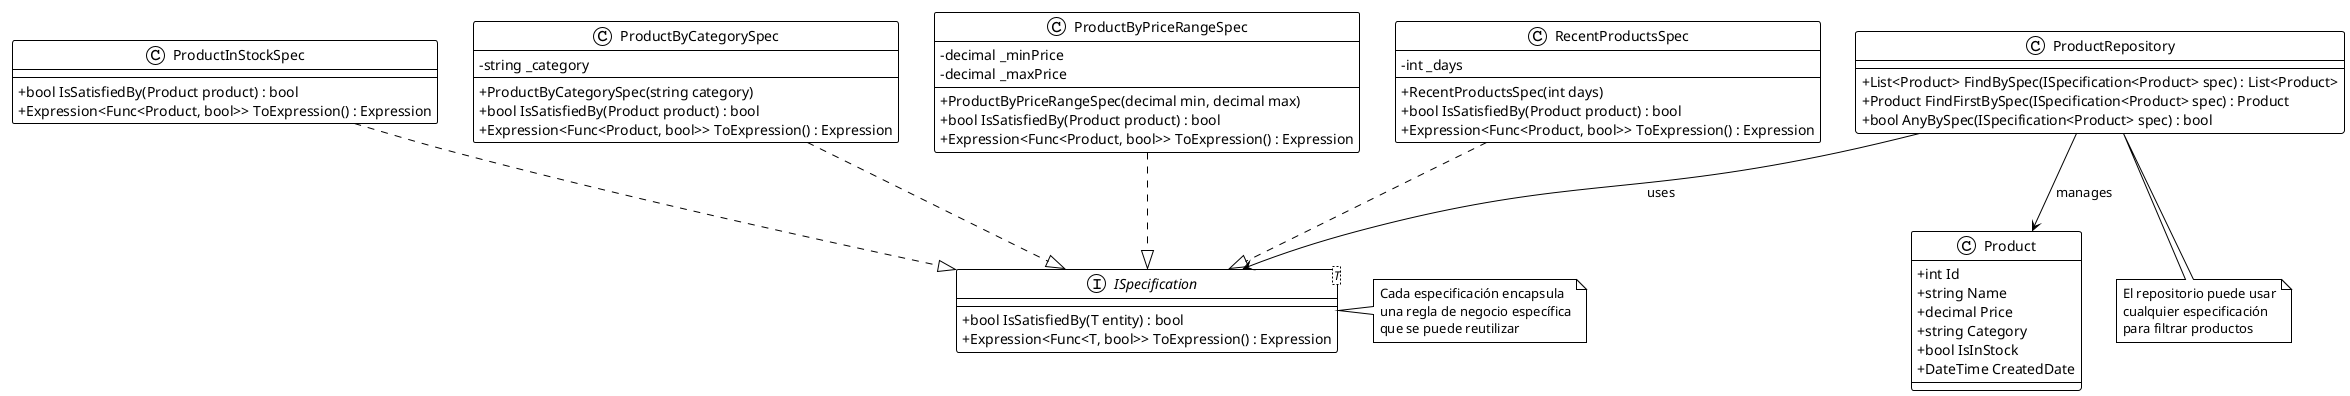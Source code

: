 @startuml Specification Pattern - Ejemplo Básico

!theme plain
skinparam classAttributeIconSize 0

' Entidad sobre la que aplicamos especificaciones
class Product {
    +int Id
    +string Name
    +decimal Price
    +string Category
    +bool IsInStock
    +DateTime CreatedDate
}

' Interfaz base de especificación
interface ISpecification<T> {
    +bool IsSatisfiedBy(T entity) : bool
    +Expression<Func<T, bool>> ToExpression() : Expression
}

' Especificaciones concretas
class ProductInStockSpec {
    +bool IsSatisfiedBy(Product product) : bool
    +Expression<Func<Product, bool>> ToExpression() : Expression
}

class ProductByCategorySpec {
    -string _category
    +ProductByCategorySpec(string category)
    +bool IsSatisfiedBy(Product product) : bool
    +Expression<Func<Product, bool>> ToExpression() : Expression
}

class ProductByPriceRangeSpec {
    -decimal _minPrice
    -decimal _maxPrice
    +ProductByPriceRangeSpec(decimal min, decimal max)
    +bool IsSatisfiedBy(Product product) : bool
    +Expression<Func<Product, bool>> ToExpression() : Expression
}

class RecentProductsSpec {
    -int _days
    +RecentProductsSpec(int days)
    +bool IsSatisfiedBy(Product product) : bool
    +Expression<Func<Product, bool>> ToExpression() : Expression
}

' Repositorio que usa especificaciones
class ProductRepository {
    +List<Product> FindBySpec(ISpecification<Product> spec) : List<Product>
    +Product FindFirstBySpec(ISpecification<Product> spec) : Product
    +bool AnyBySpec(ISpecification<Product> spec) : bool
}

' Relaciones
ProductInStockSpec ..|> ISpecification
ProductByCategorySpec ..|> ISpecification
ProductByPriceRangeSpec ..|> ISpecification
RecentProductsSpec ..|> ISpecification

ProductRepository --> ISpecification : uses
ProductRepository --> Product : manages

note right of ISpecification
  Cada especificación encapsula
  una regla de negocio específica
  que se puede reutilizar
end note

note bottom of ProductRepository
  El repositorio puede usar
  cualquier especificación
  para filtrar productos
end note

@enduml
